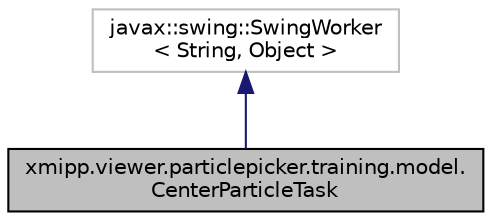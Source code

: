 digraph "xmipp.viewer.particlepicker.training.model.CenterParticleTask"
{
  edge [fontname="Helvetica",fontsize="10",labelfontname="Helvetica",labelfontsize="10"];
  node [fontname="Helvetica",fontsize="10",shape=record];
  Node2 [label="xmipp.viewer.particlepicker.training.model.\lCenterParticleTask",height=0.2,width=0.4,color="black", fillcolor="grey75", style="filled", fontcolor="black"];
  Node3 -> Node2 [dir="back",color="midnightblue",fontsize="10",style="solid",fontname="Helvetica"];
  Node3 [label="javax::swing::SwingWorker\l\< String, Object \>",height=0.2,width=0.4,color="grey75", fillcolor="white", style="filled"];
}
